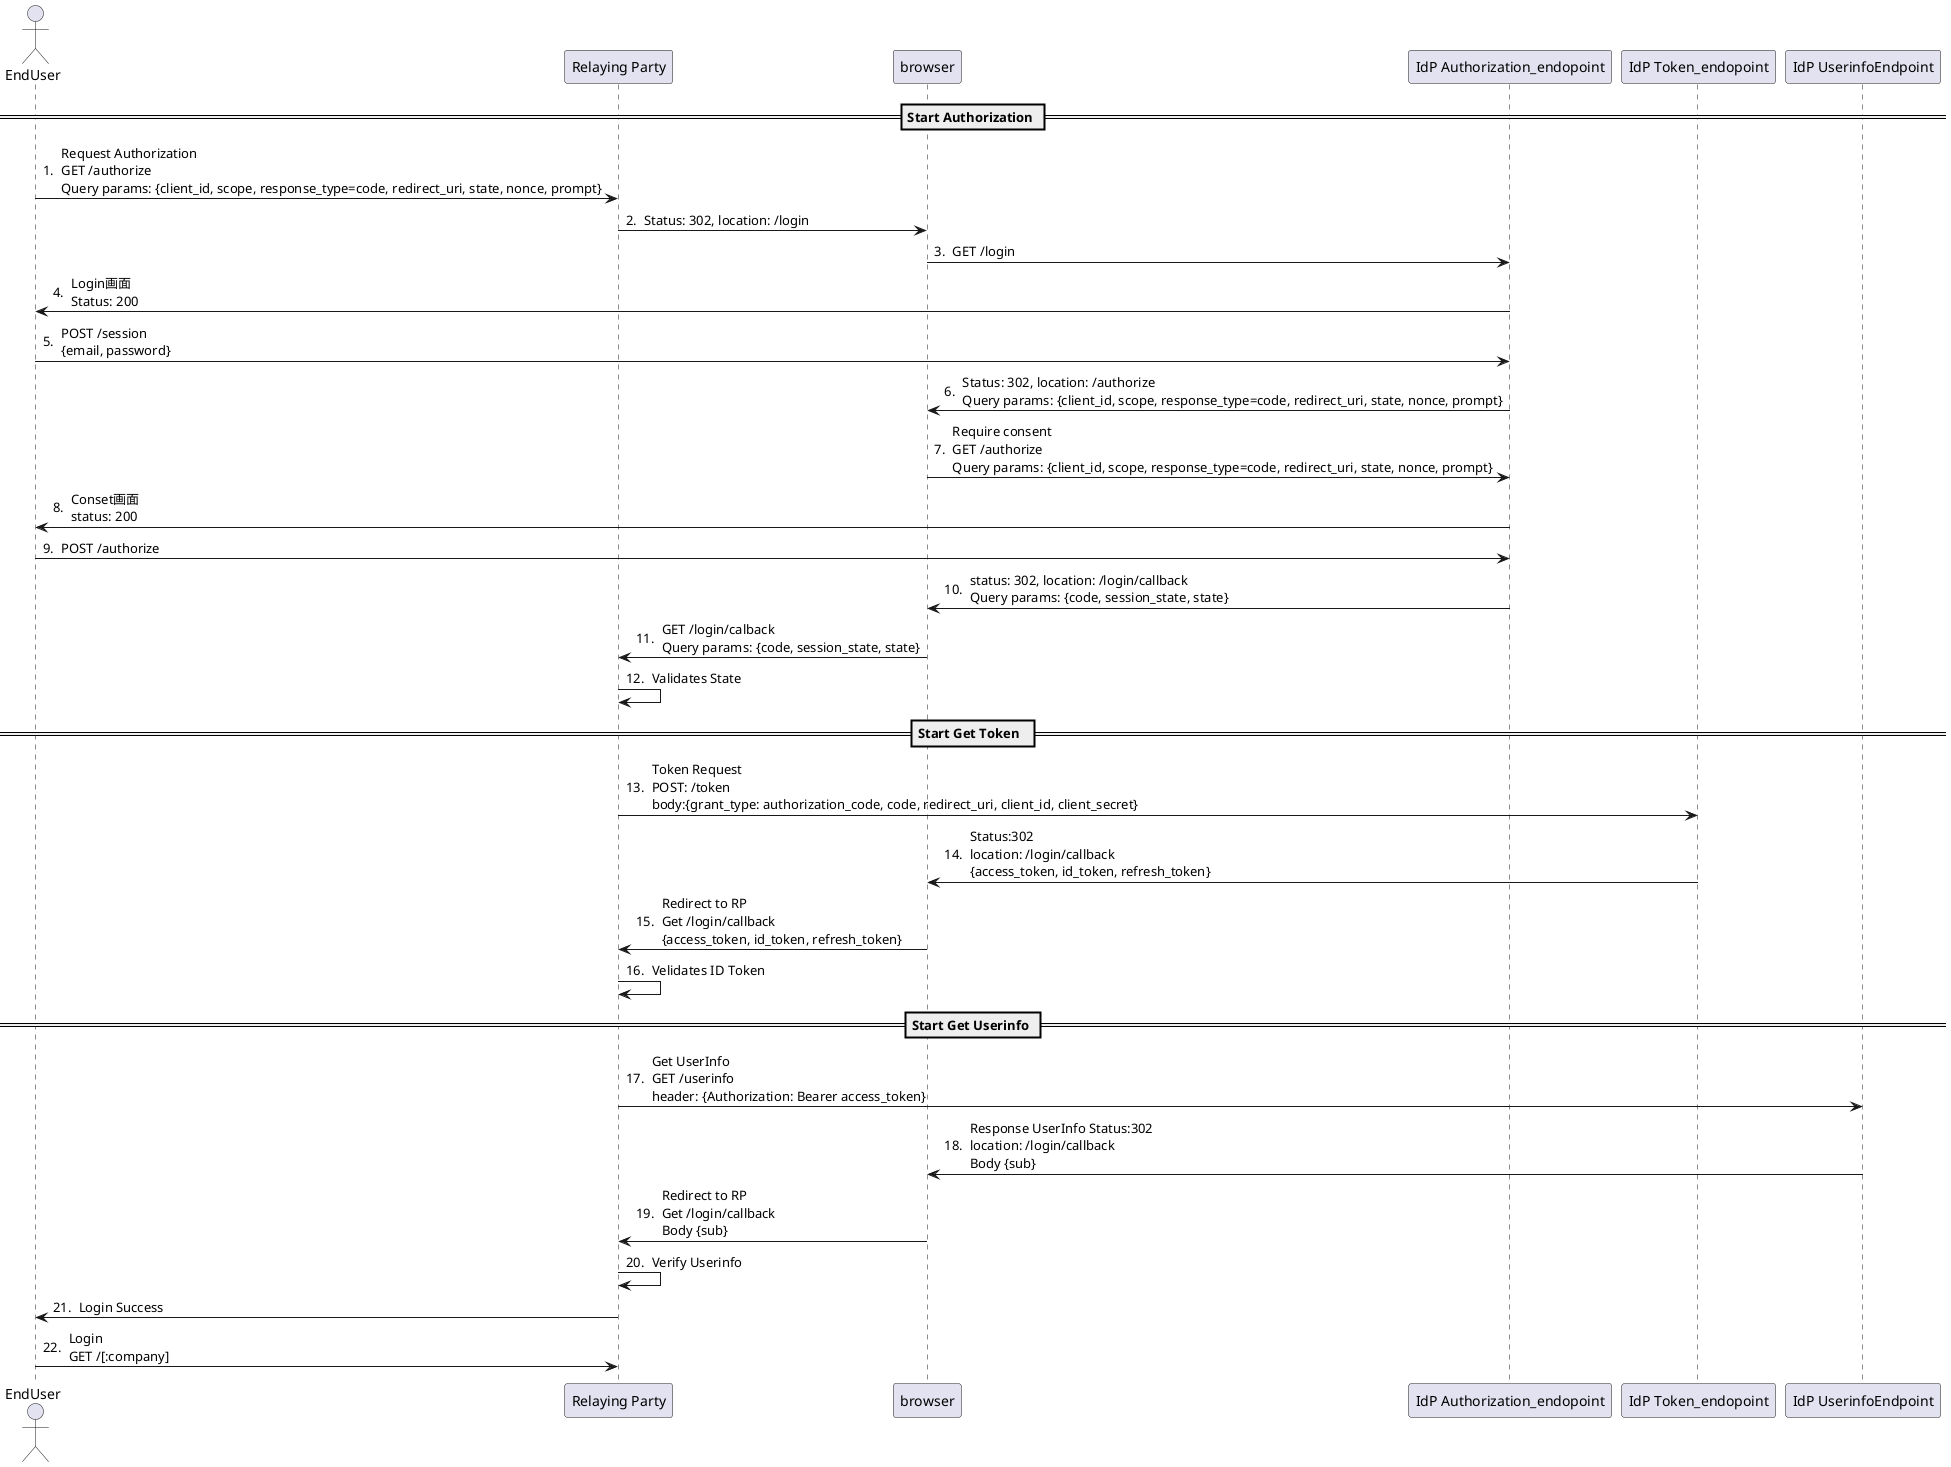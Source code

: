 
@startuml Authorization Code Flow

Actor "EndUser" as EndUser
participant "Relaying Party" as RP
Participant "browser" as UserAgent
participant "IdP Authorization_endopoint" as IdP_authorization
participant "IdP Token_endopoint" as IdP_token
participant "IdP UserinfoEndpoint" as Userinfo
autonumber ". "

== Start Authorization ==
EndUser -> RP: Request Authorization\nGET /authorize\nQuery params: {client_id, scope, response_type=code, redirect_uri, state, nonce, prompt}
RP -> UserAgent: Status: 302, location: /login
UserAgent -> IdP_authorization: GET /login
IdP_authorization -> EndUser: Login画面\nStatus: 200
EndUser -> IdP_authorization: POST /session\n{email, password}
IdP_authorization -> UserAgent: Status: 302, location: /authorize\nQuery params: {client_id, scope, response_type=code, redirect_uri, state, nonce, prompt}
UserAgent -> IdP_authorization: Require consent\nGET /authorize\nQuery params: {client_id, scope, response_type=code, redirect_uri, state, nonce, prompt}
IdP_authorization -> EndUser: Conset画面\nstatus: 200
EndUser -> IdP_authorization: POST /authorize
IdP_authorization -> UserAgent: status: 302, location: /login/callback \nQuery params: {code, session_state, state}
UserAgent -> RP: GET /login/calback\nQuery params: {code, session_state, state}
RP -> RP: Validates State
== Start Get Token  ==
RP -> IdP_token: Token Request\nPOST: /token\nbody:{grant_type: authorization_code, code, redirect_uri, client_id, client_secret}
IdP_token -> UserAgent: Status:302\nlocation: /login/callback\n{access_token, id_token, refresh_token}
UserAgent -> RP: Redirect to RP\nGet /login/callback\n{access_token, id_token, refresh_token}
RP -> RP: Velidates ID Token
== Start Get Userinfo ==
RP -> Userinfo: Get UserInfo\nGET /userinfo \nheader: {Authorization: Bearer access_token}
Userinfo -> UserAgent: Response UserInfo Status:302\nlocation: /login/callback\nBody {sub}
UserAgent ->  RP: Redirect to RP\nGet /login/callback\nBody {sub}
RP -> RP: Verify Userinfo
RP -> EndUser: Login Success
EndUser -> RP: Login\nGET /[:company]
@enduml